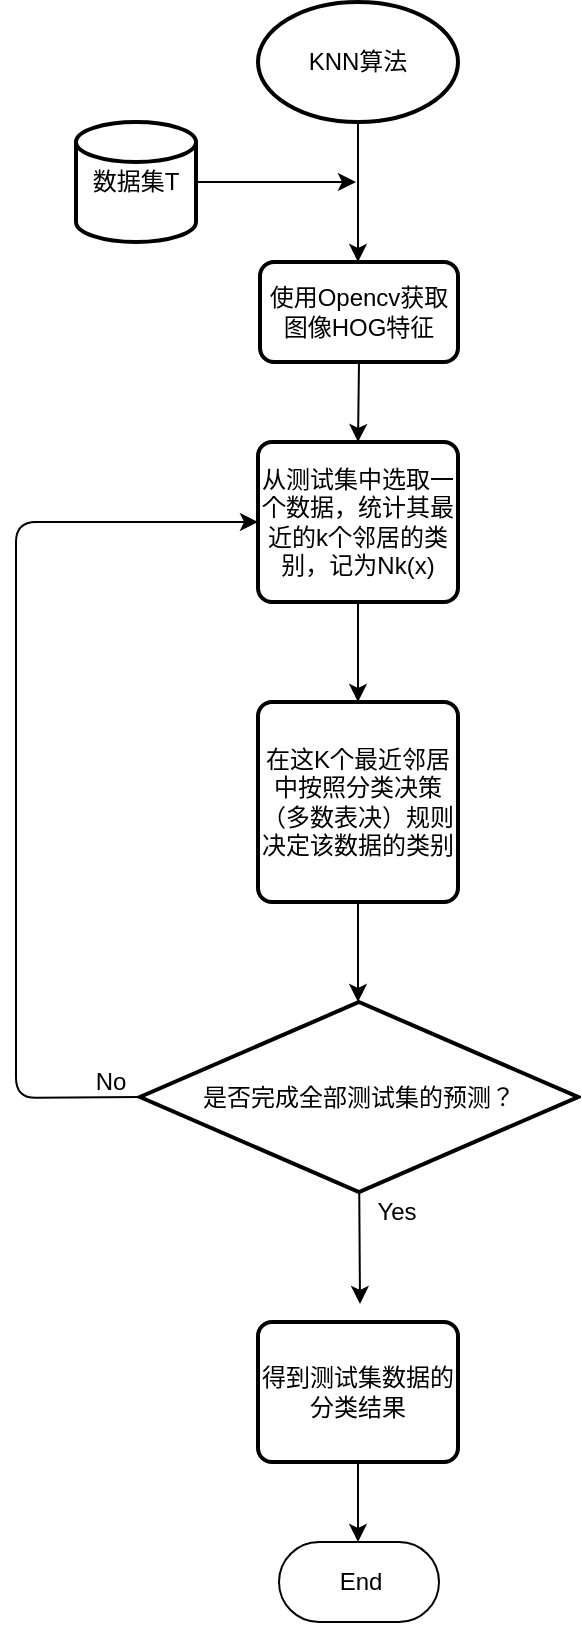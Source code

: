 <mxfile>
    <diagram id="wGNi3qvrknGUj_VX3uhQ" name="第 1 页">
        <mxGraphModel dx="648" dy="493" grid="1" gridSize="10" guides="1" tooltips="1" connect="1" arrows="1" fold="1" page="1" pageScale="1" pageWidth="827" pageHeight="1169" math="0" shadow="0">
            <root>
                <mxCell id="0"/>
                <mxCell id="1" parent="0"/>
                <mxCell id="3" style="edgeStyle=none;html=1;exitX=0.5;exitY=1;exitDx=0;exitDy=0;exitPerimeter=0;" edge="1" parent="1" source="2">
                    <mxGeometry relative="1" as="geometry">
                        <mxPoint x="361" y="200" as="targetPoint"/>
                    </mxGeometry>
                </mxCell>
                <mxCell id="2" value="KNN算法" style="strokeWidth=2;html=1;shape=mxgraph.flowchart.start_1;whiteSpace=wrap;" vertex="1" parent="1">
                    <mxGeometry x="311" y="70" width="100" height="60" as="geometry"/>
                </mxCell>
                <mxCell id="7" style="edgeStyle=none;html=1;exitX=1;exitY=0.5;exitDx=0;exitDy=0;exitPerimeter=0;" edge="1" parent="1" source="6">
                    <mxGeometry relative="1" as="geometry">
                        <mxPoint x="360" y="160" as="targetPoint"/>
                    </mxGeometry>
                </mxCell>
                <mxCell id="6" value="数据集T" style="strokeWidth=2;html=1;shape=mxgraph.flowchart.database;whiteSpace=wrap;" vertex="1" parent="1">
                    <mxGeometry x="220" y="130" width="60" height="60" as="geometry"/>
                </mxCell>
                <mxCell id="12" style="html=1;exitX=0.5;exitY=1;exitDx=0;exitDy=0;" edge="1" parent="1" source="8">
                    <mxGeometry relative="1" as="geometry">
                        <mxPoint x="361" y="290" as="targetPoint"/>
                    </mxGeometry>
                </mxCell>
                <mxCell id="8" value="使用Opencv获取图像HOG特征" style="rounded=1;whiteSpace=wrap;html=1;absoluteArcSize=1;arcSize=14;strokeWidth=2;" vertex="1" parent="1">
                    <mxGeometry x="312" y="200" width="99" height="50" as="geometry"/>
                </mxCell>
                <mxCell id="14" style="edgeStyle=none;html=1;exitX=0.5;exitY=1;exitDx=0;exitDy=0;" edge="1" parent="1" source="13">
                    <mxGeometry relative="1" as="geometry">
                        <mxPoint x="361" y="420" as="targetPoint"/>
                    </mxGeometry>
                </mxCell>
                <mxCell id="13" value="从测试集中选取一个数据，统计其最近的k个邻居的类别，记为Nk(x)" style="rounded=1;whiteSpace=wrap;html=1;absoluteArcSize=1;arcSize=14;strokeWidth=2;" vertex="1" parent="1">
                    <mxGeometry x="311" y="290" width="100" height="80" as="geometry"/>
                </mxCell>
                <mxCell id="16" style="edgeStyle=none;html=1;exitX=0.5;exitY=1;exitDx=0;exitDy=0;" edge="1" parent="1" source="15">
                    <mxGeometry relative="1" as="geometry">
                        <mxPoint x="361" y="570" as="targetPoint"/>
                    </mxGeometry>
                </mxCell>
                <mxCell id="15" value="在这K个最近邻居中按照分类决策（多数表决）规则决定该数据的类别" style="rounded=1;whiteSpace=wrap;html=1;absoluteArcSize=1;arcSize=14;strokeWidth=2;" vertex="1" parent="1">
                    <mxGeometry x="311" y="420" width="100" height="100" as="geometry"/>
                </mxCell>
                <mxCell id="19" style="edgeStyle=none;html=1;exitX=0;exitY=0.5;exitDx=0;exitDy=0;exitPerimeter=0;fontSize=12;" edge="1" parent="1" source="17">
                    <mxGeometry relative="1" as="geometry">
                        <mxPoint x="252" y="618" as="targetPoint"/>
                    </mxGeometry>
                </mxCell>
                <mxCell id="22" style="edgeStyle=none;html=1;exitX=0;exitY=0.5;exitDx=0;exitDy=0;exitPerimeter=0;entryX=0;entryY=0.5;entryDx=0;entryDy=0;fontSize=12;" edge="1" parent="1" source="17" target="13">
                    <mxGeometry relative="1" as="geometry">
                        <Array as="points">
                            <mxPoint x="190" y="618"/>
                            <mxPoint x="190" y="330"/>
                        </Array>
                    </mxGeometry>
                </mxCell>
                <mxCell id="25" style="edgeStyle=none;html=1;exitX=0.5;exitY=1;exitDx=0;exitDy=0;exitPerimeter=0;fontSize=12;" edge="1" parent="1">
                    <mxGeometry relative="1" as="geometry">
                        <mxPoint x="362" y="721" as="targetPoint"/>
                        <mxPoint x="361.5" y="646" as="sourcePoint"/>
                    </mxGeometry>
                </mxCell>
                <mxCell id="17" value="&lt;font style=&quot;font-size: 12px&quot;&gt;是否完成全部测试集的预测？&lt;/font&gt;" style="strokeWidth=2;html=1;shape=mxgraph.flowchart.decision;whiteSpace=wrap;align=center;" vertex="1" parent="1">
                    <mxGeometry x="252" y="570" width="219" height="95" as="geometry"/>
                </mxCell>
                <mxCell id="23" value="No" style="text;html=1;resizable=0;autosize=1;align=center;verticalAlign=middle;points=[];fillColor=none;strokeColor=none;rounded=0;fontSize=12;" vertex="1" parent="1">
                    <mxGeometry x="222" y="600" width="30" height="20" as="geometry"/>
                </mxCell>
                <mxCell id="26" value="Yes" style="text;html=1;resizable=0;autosize=1;align=center;verticalAlign=middle;points=[];fillColor=none;strokeColor=none;rounded=0;fontSize=12;" vertex="1" parent="1">
                    <mxGeometry x="365" y="665" width="30" height="20" as="geometry"/>
                </mxCell>
                <mxCell id="28" style="edgeStyle=none;html=1;exitX=0.5;exitY=1;exitDx=0;exitDy=0;fontSize=12;" edge="1" parent="1" source="27">
                    <mxGeometry relative="1" as="geometry">
                        <mxPoint x="361" y="840" as="targetPoint"/>
                    </mxGeometry>
                </mxCell>
                <mxCell id="27" value="得到测试集数据的分类结果" style="rounded=1;whiteSpace=wrap;html=1;absoluteArcSize=1;arcSize=14;strokeWidth=2;fontSize=12;" vertex="1" parent="1">
                    <mxGeometry x="311" y="730" width="100" height="70" as="geometry"/>
                </mxCell>
                <mxCell id="29" value="End" style="html=1;dashed=0;whitespace=wrap;shape=mxgraph.dfd.start;fontSize=12;" vertex="1" parent="1">
                    <mxGeometry x="321.5" y="840" width="80" height="40" as="geometry"/>
                </mxCell>
            </root>
        </mxGraphModel>
    </diagram>
</mxfile>